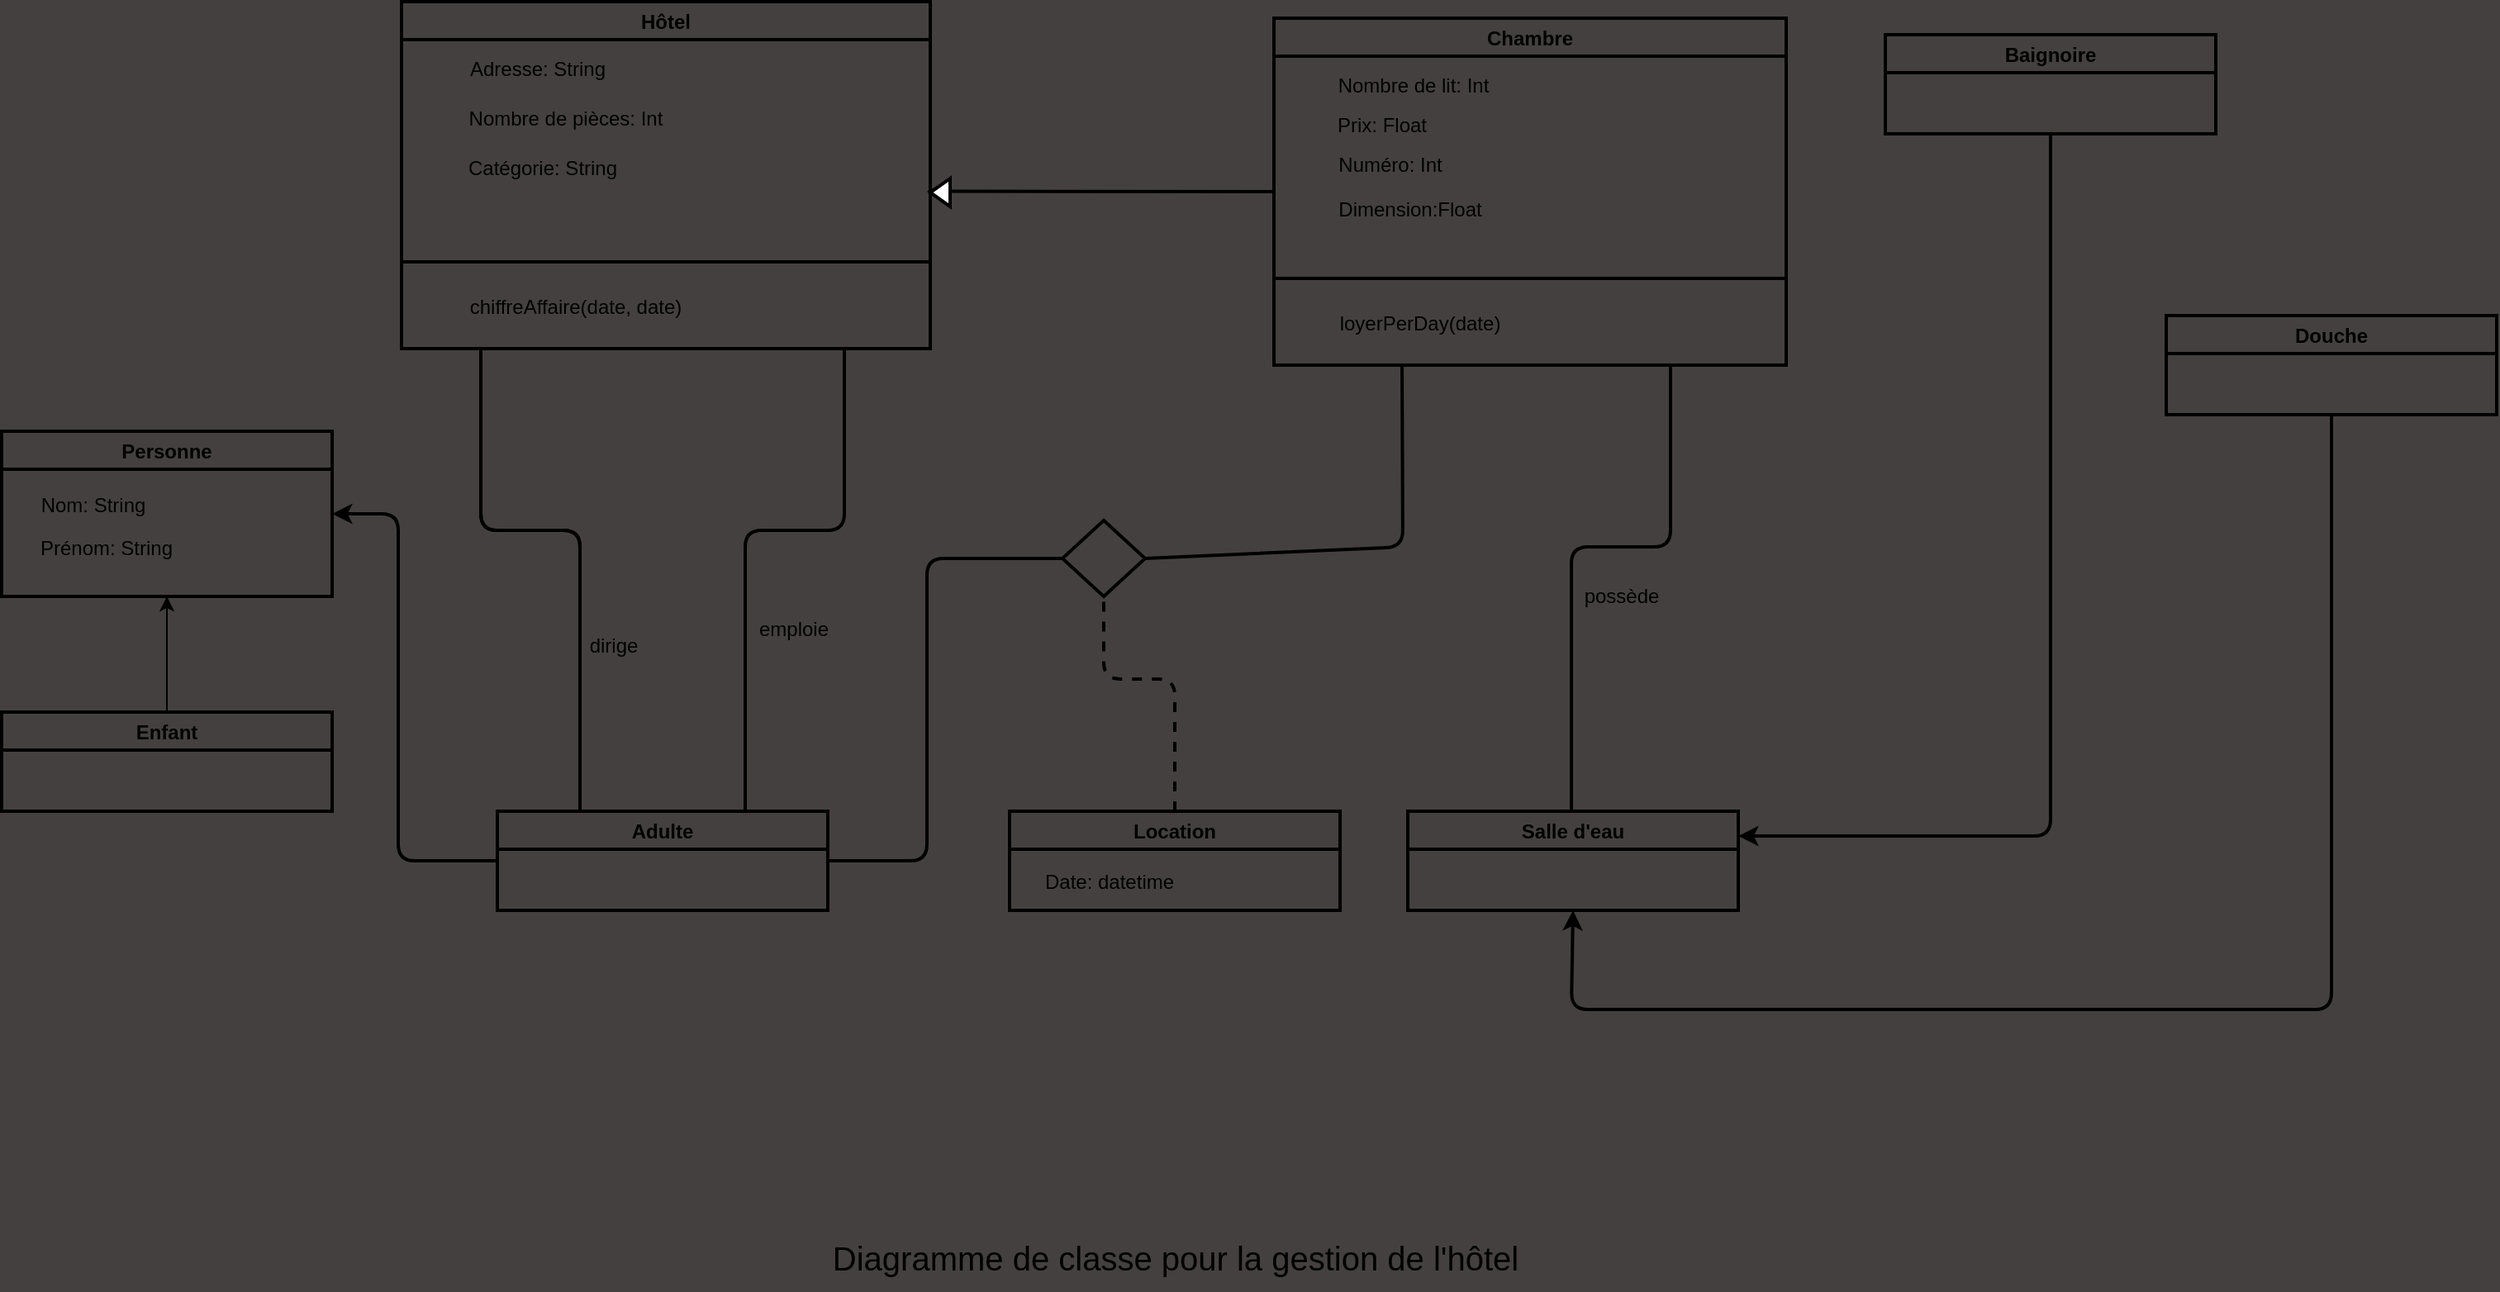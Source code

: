 <mxfile>
    <diagram id="zGFtJ4aKK7eXPOeoWyV9" name="Page-1">
        <mxGraphModel dx="736" dy="575" grid="1" gridSize="10" guides="1" tooltips="1" connect="1" arrows="1" fold="1" page="1" pageScale="1" pageWidth="1654" pageHeight="1169" background="#454040" math="0" shadow="0">
            <root>
                <mxCell id="0"/>
                <mxCell id="1" parent="0"/>
                <mxCell id="2" value="Personne" style="swimlane;strokeWidth=2;fillColor=none;" parent="1" vertex="1">
                    <mxGeometry x="110" y="370" width="200" height="100" as="geometry">
                        <mxRectangle x="100" y="30" width="100" height="30" as="alternateBounds"/>
                    </mxGeometry>
                </mxCell>
                <mxCell id="4" value="Nom: String" style="text;html=1;align=center;verticalAlign=middle;resizable=0;points=[];autosize=1;strokeColor=none;fillColor=none;strokeWidth=2;" parent="2" vertex="1">
                    <mxGeometry x="10" y="30" width="90" height="30" as="geometry"/>
                </mxCell>
                <mxCell id="5" value="Prénom: String" style="text;html=1;align=center;verticalAlign=middle;resizable=0;points=[];autosize=1;strokeColor=none;fillColor=none;strokeWidth=2;" parent="2" vertex="1">
                    <mxGeometry x="13" y="56" width="100" height="30" as="geometry"/>
                </mxCell>
                <mxCell id="63" style="edgeStyle=none;html=1;exitX=0.5;exitY=0;exitDx=0;exitDy=0;entryX=0.5;entryY=1;entryDx=0;entryDy=0;" edge="1" parent="1" source="7" target="2">
                    <mxGeometry relative="1" as="geometry"/>
                </mxCell>
                <mxCell id="7" value="Enfant" style="swimlane;strokeWidth=2;fillColor=none;" parent="1" vertex="1">
                    <mxGeometry x="110" y="540" width="200" height="60" as="geometry">
                        <mxRectangle x="100" y="30" width="100" height="30" as="alternateBounds"/>
                    </mxGeometry>
                </mxCell>
                <mxCell id="21" style="edgeStyle=none;html=1;exitX=0;exitY=0.5;exitDx=0;exitDy=0;entryX=1;entryY=0.5;entryDx=0;entryDy=0;strokeWidth=2;" parent="1" source="10" target="2" edge="1">
                    <mxGeometry relative="1" as="geometry">
                        <Array as="points">
                            <mxPoint x="350" y="630"/>
                            <mxPoint x="350" y="420"/>
                        </Array>
                    </mxGeometry>
                </mxCell>
                <mxCell id="10" value="Adulte" style="swimlane;strokeWidth=2;fillColor=none;" parent="1" vertex="1">
                    <mxGeometry x="410" y="600" width="200" height="60" as="geometry">
                        <mxRectangle x="100" y="30" width="100" height="30" as="alternateBounds"/>
                    </mxGeometry>
                </mxCell>
                <mxCell id="16" value="Hôtel" style="swimlane;strokeWidth=2;fillColor=none;" parent="1" vertex="1">
                    <mxGeometry x="352" y="110" width="320" height="210" as="geometry">
                        <mxRectangle x="100" y="30" width="100" height="30" as="alternateBounds"/>
                    </mxGeometry>
                </mxCell>
                <mxCell id="17" value="Adresse: String" style="text;html=1;align=center;verticalAlign=middle;resizable=0;points=[];autosize=1;strokeColor=none;fillColor=none;strokeWidth=2;" parent="16" vertex="1">
                    <mxGeometry x="27" y="26" width="110" height="30" as="geometry"/>
                </mxCell>
                <mxCell id="18" value="Nombre de pièces: Int" style="text;html=1;align=center;verticalAlign=middle;resizable=0;points=[];autosize=1;strokeColor=none;fillColor=none;strokeWidth=2;" parent="16" vertex="1">
                    <mxGeometry x="29" y="56" width="140" height="30" as="geometry"/>
                </mxCell>
                <mxCell id="22" value="Catégorie: String" style="text;html=1;align=center;verticalAlign=middle;resizable=0;points=[];autosize=1;strokeColor=none;fillColor=none;strokeWidth=2;" parent="16" vertex="1">
                    <mxGeometry x="30" y="86" width="110" height="30" as="geometry"/>
                </mxCell>
                <mxCell id="29" value="chiffreAffaire(date, date)" style="text;html=1;align=center;verticalAlign=middle;resizable=0;points=[];autosize=1;strokeColor=none;fillColor=none;strokeWidth=2;" parent="16" vertex="1">
                    <mxGeometry x="30" y="170" width="150" height="30" as="geometry"/>
                </mxCell>
                <mxCell id="28" value="" style="endArrow=none;html=1;exitX=0;exitY=0.75;exitDx=0;exitDy=0;entryX=1;entryY=0.75;entryDx=0;entryDy=0;strokeWidth=2;" parent="1" source="16" target="16" edge="1">
                    <mxGeometry width="50" height="50" relative="1" as="geometry">
                        <mxPoint x="660" y="430" as="sourcePoint"/>
                        <mxPoint x="710" y="380" as="targetPoint"/>
                    </mxGeometry>
                </mxCell>
                <mxCell id="31" value="" style="endArrow=none;html=1;strokeWidth=2;exitX=0.25;exitY=0;exitDx=0;exitDy=0;" parent="1" source="10" edge="1">
                    <mxGeometry width="50" height="50" relative="1" as="geometry">
                        <mxPoint x="630" y="440" as="sourcePoint"/>
                        <mxPoint x="400" y="320" as="targetPoint"/>
                        <Array as="points">
                            <mxPoint x="460" y="430"/>
                            <mxPoint x="400" y="430"/>
                        </Array>
                    </mxGeometry>
                </mxCell>
                <mxCell id="32" value="dirige" style="text;html=1;align=center;verticalAlign=middle;resizable=0;points=[];autosize=1;strokeColor=none;fillColor=none;" parent="1" vertex="1">
                    <mxGeometry x="455" y="485" width="50" height="30" as="geometry"/>
                </mxCell>
                <mxCell id="34" value="" style="endArrow=none;html=1;strokeWidth=2;exitX=0.25;exitY=0;exitDx=0;exitDy=0;" parent="1" source="10" edge="1">
                    <mxGeometry width="50" height="50" relative="1" as="geometry">
                        <mxPoint x="460" y="600" as="sourcePoint"/>
                        <mxPoint x="400" y="320" as="targetPoint"/>
                        <Array as="points">
                            <mxPoint x="460" y="430"/>
                            <mxPoint x="400" y="430"/>
                        </Array>
                    </mxGeometry>
                </mxCell>
                <mxCell id="35" value="" style="endArrow=none;html=1;strokeWidth=2;exitX=0.75;exitY=0;exitDx=0;exitDy=0;" parent="1" source="10" edge="1">
                    <mxGeometry width="50" height="50" relative="1" as="geometry">
                        <mxPoint x="630" y="440" as="sourcePoint"/>
                        <mxPoint x="620" y="320" as="targetPoint"/>
                        <Array as="points">
                            <mxPoint x="560" y="430"/>
                            <mxPoint x="620" y="430"/>
                        </Array>
                    </mxGeometry>
                </mxCell>
                <mxCell id="36" value="emploie" style="text;html=1;align=center;verticalAlign=middle;resizable=0;points=[];autosize=1;strokeColor=none;fillColor=none;" parent="1" vertex="1">
                    <mxGeometry x="554" y="475" width="70" height="30" as="geometry"/>
                </mxCell>
                <mxCell id="37" value="Location" style="swimlane;strokeWidth=2;fillColor=none;" parent="1" vertex="1">
                    <mxGeometry x="720" y="600" width="200" height="60" as="geometry">
                        <mxRectangle x="100" y="30" width="100" height="30" as="alternateBounds"/>
                    </mxGeometry>
                </mxCell>
                <mxCell id="38" value="Date: datetime" style="text;html=1;align=center;verticalAlign=middle;resizable=0;points=[];autosize=1;strokeColor=none;fillColor=none;" parent="1" vertex="1">
                    <mxGeometry x="730" y="628" width="100" height="30" as="geometry"/>
                </mxCell>
                <mxCell id="39" value="" style="rhombus;whiteSpace=wrap;html=1;strokeWidth=2;fillColor=none;" parent="1" vertex="1">
                    <mxGeometry x="752" y="424" width="50" height="46" as="geometry"/>
                </mxCell>
                <mxCell id="40" value="" style="endArrow=none;dashed=1;html=1;strokeWidth=2;entryX=0.5;entryY=1;entryDx=0;entryDy=0;exitX=0.5;exitY=0;exitDx=0;exitDy=0;" parent="1" source="37" target="39" edge="1">
                    <mxGeometry width="50" height="50" relative="1" as="geometry">
                        <mxPoint x="860" y="590" as="sourcePoint"/>
                        <mxPoint x="680" y="390" as="targetPoint"/>
                        <Array as="points">
                            <mxPoint x="820" y="560"/>
                            <mxPoint x="820" y="520"/>
                            <mxPoint x="777" y="520"/>
                        </Array>
                    </mxGeometry>
                </mxCell>
                <mxCell id="41" value="" style="endArrow=none;html=1;strokeWidth=2;exitX=1;exitY=0.5;exitDx=0;exitDy=0;entryX=0;entryY=0.5;entryDx=0;entryDy=0;" parent="1" source="10" target="39" edge="1">
                    <mxGeometry width="50" height="50" relative="1" as="geometry">
                        <mxPoint x="630" y="440" as="sourcePoint"/>
                        <mxPoint x="680" y="390" as="targetPoint"/>
                        <Array as="points">
                            <mxPoint x="670" y="630"/>
                            <mxPoint x="670" y="447"/>
                        </Array>
                    </mxGeometry>
                </mxCell>
                <mxCell id="49" style="edgeStyle=none;html=1;exitX=0;exitY=0.5;exitDx=0;exitDy=0;strokeWidth=2;" parent="1" source="42" edge="1">
                    <mxGeometry relative="1" as="geometry">
                        <mxPoint x="670" y="224.75" as="targetPoint"/>
                    </mxGeometry>
                </mxCell>
                <mxCell id="42" value="Chambre" style="swimlane;strokeWidth=2;fillColor=none;" parent="1" vertex="1">
                    <mxGeometry x="880" y="120" width="310" height="210" as="geometry">
                        <mxRectangle x="100" y="30" width="100" height="30" as="alternateBounds"/>
                    </mxGeometry>
                </mxCell>
                <mxCell id="43" value="Nombre de lit: Int" style="text;html=1;align=center;verticalAlign=middle;resizable=0;points=[];autosize=1;strokeColor=none;fillColor=none;strokeWidth=2;" parent="42" vertex="1">
                    <mxGeometry x="29" y="26" width="110" height="30" as="geometry"/>
                </mxCell>
                <mxCell id="44" value="Prix: Float" style="text;html=1;align=center;verticalAlign=middle;resizable=0;points=[];autosize=1;strokeColor=none;fillColor=none;strokeWidth=2;" parent="42" vertex="1">
                    <mxGeometry x="25" y="50" width="80" height="30" as="geometry"/>
                </mxCell>
                <mxCell id="45" value="Numéro: Int" style="text;html=1;align=center;verticalAlign=middle;resizable=0;points=[];autosize=1;strokeColor=none;fillColor=none;strokeWidth=2;" parent="42" vertex="1">
                    <mxGeometry x="25" y="74" width="90" height="30" as="geometry"/>
                </mxCell>
                <mxCell id="46" value="loyerPerDay(date)" style="text;html=1;align=center;verticalAlign=middle;resizable=0;points=[];autosize=1;strokeColor=none;fillColor=none;strokeWidth=2;" parent="42" vertex="1">
                    <mxGeometry x="28" y="170" width="120" height="30" as="geometry"/>
                </mxCell>
                <mxCell id="51" value="" style="endArrow=none;html=1;exitX=0;exitY=0.75;exitDx=0;exitDy=0;entryX=1;entryY=0.75;entryDx=0;entryDy=0;strokeWidth=2;" parent="42" target="42" edge="1">
                    <mxGeometry width="50" height="50" relative="1" as="geometry">
                        <mxPoint y="157.5" as="sourcePoint"/>
                        <mxPoint x="320" y="157.5" as="targetPoint"/>
                    </mxGeometry>
                </mxCell>
                <mxCell id="52" value="Dimension:Float" style="text;html=1;align=center;verticalAlign=middle;resizable=0;points=[];autosize=1;strokeColor=none;fillColor=none;" parent="42" vertex="1">
                    <mxGeometry x="27" y="101" width="110" height="30" as="geometry"/>
                </mxCell>
                <mxCell id="50" value="" style="triangle;whiteSpace=wrap;html=1;strokeWidth=2;rotation=-180;strokeColor=#000000;" parent="1" vertex="1">
                    <mxGeometry x="672" y="217" width="12" height="17" as="geometry"/>
                </mxCell>
                <mxCell id="54" value="" style="endArrow=none;html=1;strokeWidth=2;exitX=1;exitY=0.5;exitDx=0;exitDy=0;entryX=0.25;entryY=1;entryDx=0;entryDy=0;" parent="1" source="39" target="42" edge="1">
                    <mxGeometry width="50" height="50" relative="1" as="geometry">
                        <mxPoint x="690" y="430" as="sourcePoint"/>
                        <mxPoint x="740" y="380" as="targetPoint"/>
                        <Array as="points">
                            <mxPoint x="958" y="440"/>
                        </Array>
                    </mxGeometry>
                </mxCell>
                <mxCell id="55" value="Salle d'eau" style="swimlane;strokeWidth=2;fillColor=none;" parent="1" vertex="1">
                    <mxGeometry x="961" y="600" width="200" height="60" as="geometry">
                        <mxRectangle x="100" y="30" width="100" height="30" as="alternateBounds"/>
                    </mxGeometry>
                </mxCell>
                <mxCell id="56" value="" style="endArrow=none;html=1;strokeWidth=2;" parent="1" edge="1">
                    <mxGeometry width="50" height="50" relative="1" as="geometry">
                        <mxPoint x="1060" y="600" as="sourcePoint"/>
                        <mxPoint x="1120" y="330" as="targetPoint"/>
                        <Array as="points">
                            <mxPoint x="1060" y="440"/>
                            <mxPoint x="1120" y="440"/>
                        </Array>
                    </mxGeometry>
                </mxCell>
                <mxCell id="57" value="possède" style="text;html=1;align=center;verticalAlign=middle;resizable=0;points=[];autosize=1;strokeColor=none;fillColor=none;" parent="1" vertex="1">
                    <mxGeometry x="1055" y="455" width="70" height="30" as="geometry"/>
                </mxCell>
                <mxCell id="60" style="edgeStyle=none;html=1;exitX=0.5;exitY=1;exitDx=0;exitDy=0;entryX=1;entryY=0.25;entryDx=0;entryDy=0;strokeWidth=2;" parent="1" source="58" target="55" edge="1">
                    <mxGeometry relative="1" as="geometry">
                        <Array as="points">
                            <mxPoint x="1350" y="615"/>
                        </Array>
                    </mxGeometry>
                </mxCell>
                <mxCell id="58" value="Baignoire" style="swimlane;strokeWidth=2;fillColor=none;" parent="1" vertex="1">
                    <mxGeometry x="1250" y="130" width="200" height="60" as="geometry">
                        <mxRectangle x="100" y="30" width="100" height="30" as="alternateBounds"/>
                    </mxGeometry>
                </mxCell>
                <mxCell id="61" style="edgeStyle=none;html=1;exitX=0.5;exitY=1;exitDx=0;exitDy=0;entryX=0.5;entryY=1;entryDx=0;entryDy=0;strokeWidth=2;" parent="1" source="59" target="55" edge="1">
                    <mxGeometry relative="1" as="geometry">
                        <Array as="points">
                            <mxPoint x="1520" y="720"/>
                            <mxPoint x="1060" y="720"/>
                        </Array>
                    </mxGeometry>
                </mxCell>
                <mxCell id="59" value="Douche" style="swimlane;strokeWidth=2;fillColor=none;" parent="1" vertex="1">
                    <mxGeometry x="1420" y="300" width="200" height="60" as="geometry">
                        <mxRectangle x="100" y="30" width="100" height="30" as="alternateBounds"/>
                    </mxGeometry>
                </mxCell>
                <mxCell id="62" value="&lt;font style=&quot;font-size: 20px;&quot;&gt;Diagramme de classe pour la gestion de l'hôtel&lt;/font&gt;" style="text;html=1;align=center;verticalAlign=middle;resizable=0;points=[];autosize=1;strokeColor=none;fillColor=none;" parent="1" vertex="1">
                    <mxGeometry x="600" y="850" width="440" height="40" as="geometry"/>
                </mxCell>
            </root>
        </mxGraphModel>
    </diagram>
</mxfile>
